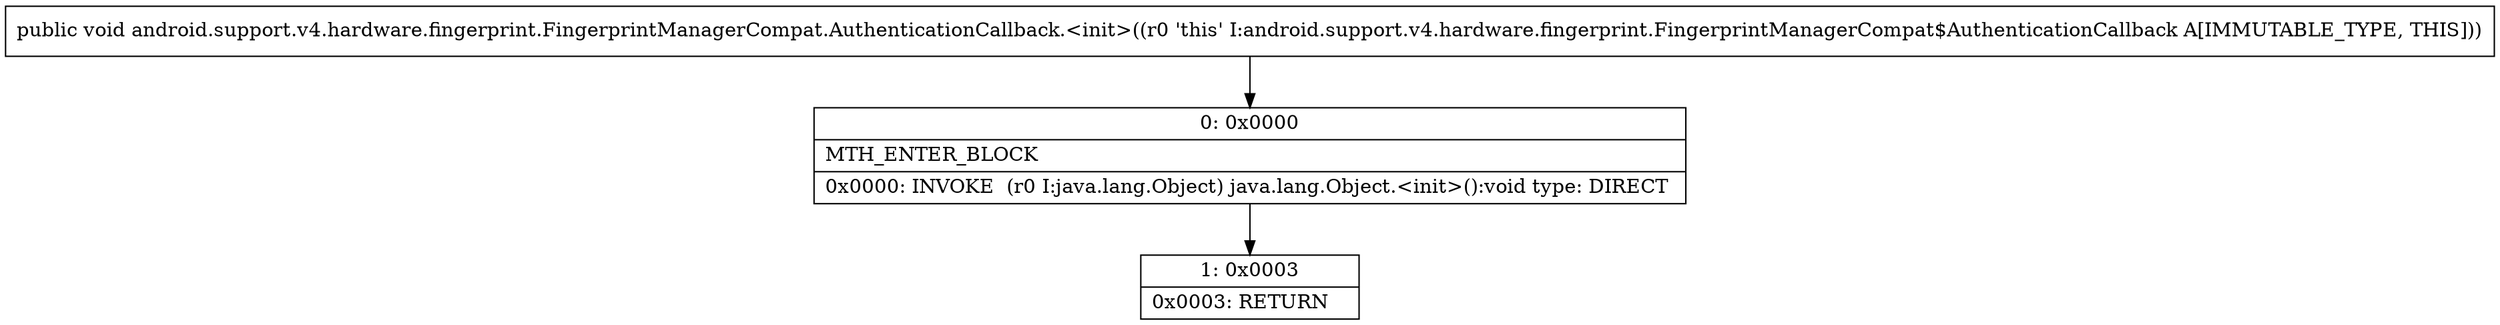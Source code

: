 digraph "CFG forandroid.support.v4.hardware.fingerprint.FingerprintManagerCompat.AuthenticationCallback.\<init\>()V" {
Node_0 [shape=record,label="{0\:\ 0x0000|MTH_ENTER_BLOCK\l|0x0000: INVOKE  (r0 I:java.lang.Object) java.lang.Object.\<init\>():void type: DIRECT \l}"];
Node_1 [shape=record,label="{1\:\ 0x0003|0x0003: RETURN   \l}"];
MethodNode[shape=record,label="{public void android.support.v4.hardware.fingerprint.FingerprintManagerCompat.AuthenticationCallback.\<init\>((r0 'this' I:android.support.v4.hardware.fingerprint.FingerprintManagerCompat$AuthenticationCallback A[IMMUTABLE_TYPE, THIS])) }"];
MethodNode -> Node_0;
Node_0 -> Node_1;
}

